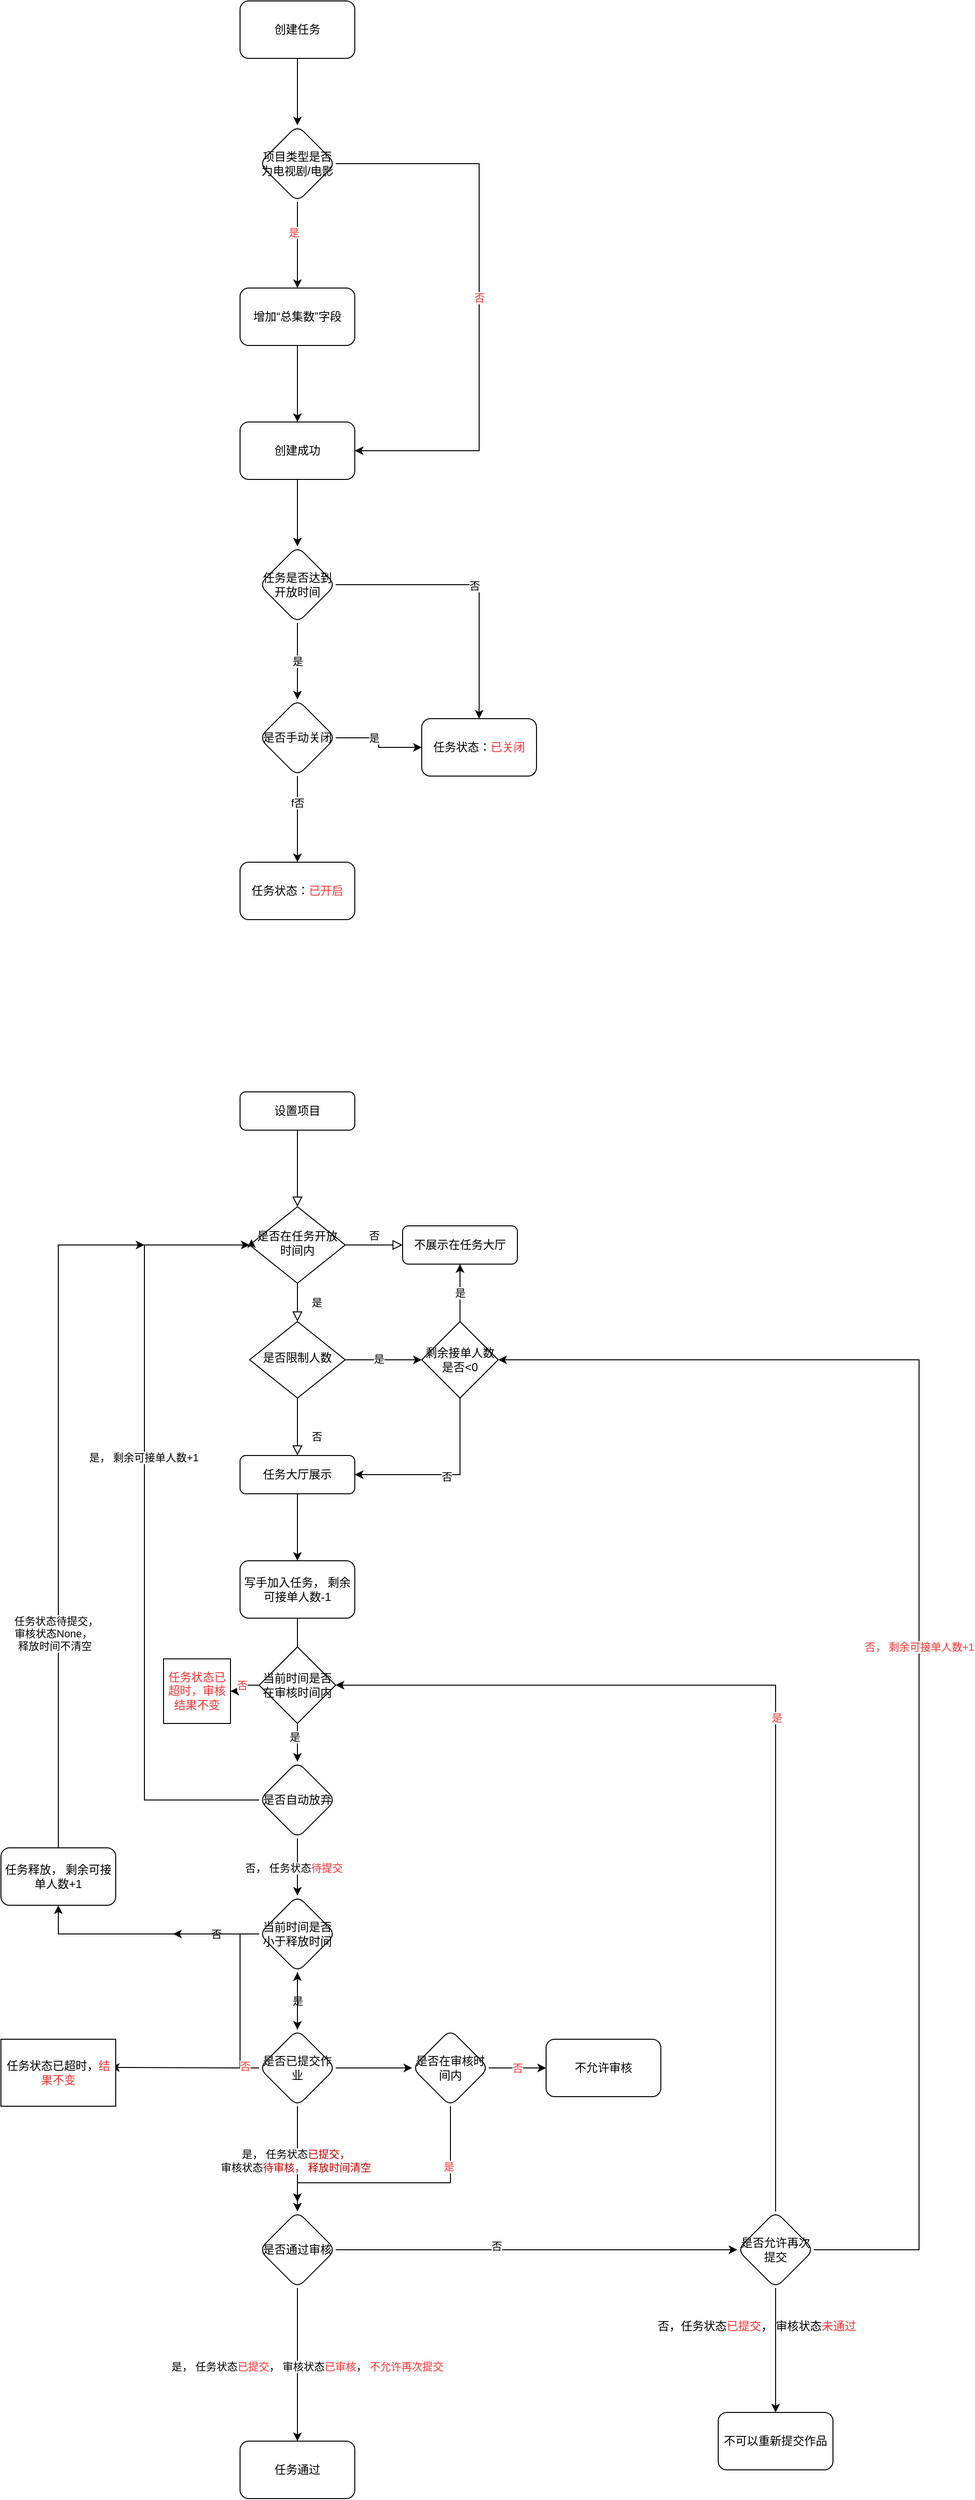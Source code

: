 <mxfile version="16.1.0" type="github">
  <diagram id="C5RBs43oDa-KdzZeNtuy" name="Page-1">
    <mxGraphModel dx="1285" dy="1938" grid="1" gridSize="10" guides="1" tooltips="1" connect="1" arrows="1" fold="1" page="1" pageScale="1" pageWidth="827" pageHeight="1169" math="0" shadow="0">
      <root>
        <mxCell id="WIyWlLk6GJQsqaUBKTNV-0" />
        <mxCell id="WIyWlLk6GJQsqaUBKTNV-1" parent="WIyWlLk6GJQsqaUBKTNV-0" />
        <mxCell id="H4f37EzpckaBXg0xdUO8-129" value="" style="endArrow=classic;html=1;rounded=0;fontColor=#FF3333;" edge="1" parent="WIyWlLk6GJQsqaUBKTNV-1">
          <mxGeometry relative="1" as="geometry">
            <mxPoint x="280" y="1070" as="sourcePoint" />
            <mxPoint x="135" y="1069.5" as="targetPoint" />
          </mxGeometry>
        </mxCell>
        <mxCell id="WIyWlLk6GJQsqaUBKTNV-2" value="" style="rounded=0;html=1;jettySize=auto;orthogonalLoop=1;fontSize=11;endArrow=block;endFill=0;endSize=8;strokeWidth=1;shadow=0;labelBackgroundColor=none;edgeStyle=orthogonalEdgeStyle;" parent="WIyWlLk6GJQsqaUBKTNV-1" source="WIyWlLk6GJQsqaUBKTNV-3" target="WIyWlLk6GJQsqaUBKTNV-6" edge="1">
          <mxGeometry relative="1" as="geometry" />
        </mxCell>
        <mxCell id="WIyWlLk6GJQsqaUBKTNV-3" value="设置项目" style="rounded=1;whiteSpace=wrap;html=1;fontSize=12;glass=0;strokeWidth=1;shadow=0;" parent="WIyWlLk6GJQsqaUBKTNV-1" vertex="1">
          <mxGeometry x="270" y="50" width="120" height="40" as="geometry" />
        </mxCell>
        <mxCell id="WIyWlLk6GJQsqaUBKTNV-4" value="是" style="rounded=0;html=1;jettySize=auto;orthogonalLoop=1;fontSize=11;endArrow=block;endFill=0;endSize=8;strokeWidth=1;shadow=0;labelBackgroundColor=none;edgeStyle=orthogonalEdgeStyle;" parent="WIyWlLk6GJQsqaUBKTNV-1" source="WIyWlLk6GJQsqaUBKTNV-6" target="WIyWlLk6GJQsqaUBKTNV-10" edge="1">
          <mxGeometry y="20" relative="1" as="geometry">
            <mxPoint as="offset" />
          </mxGeometry>
        </mxCell>
        <mxCell id="WIyWlLk6GJQsqaUBKTNV-5" value="否" style="edgeStyle=orthogonalEdgeStyle;rounded=0;html=1;jettySize=auto;orthogonalLoop=1;fontSize=11;endArrow=block;endFill=0;endSize=8;strokeWidth=1;shadow=0;labelBackgroundColor=none;" parent="WIyWlLk6GJQsqaUBKTNV-1" source="WIyWlLk6GJQsqaUBKTNV-6" target="WIyWlLk6GJQsqaUBKTNV-7" edge="1">
          <mxGeometry y="10" relative="1" as="geometry">
            <mxPoint as="offset" />
          </mxGeometry>
        </mxCell>
        <mxCell id="WIyWlLk6GJQsqaUBKTNV-6" value="是否在任务开放时间内" style="rhombus;whiteSpace=wrap;html=1;shadow=0;fontFamily=Helvetica;fontSize=12;align=center;strokeWidth=1;spacing=6;spacingTop=-4;" parent="WIyWlLk6GJQsqaUBKTNV-1" vertex="1">
          <mxGeometry x="280" y="170" width="100" height="80" as="geometry" />
        </mxCell>
        <mxCell id="WIyWlLk6GJQsqaUBKTNV-7" value="不展示在任务大厅" style="rounded=1;whiteSpace=wrap;html=1;fontSize=12;glass=0;strokeWidth=1;shadow=0;" parent="WIyWlLk6GJQsqaUBKTNV-1" vertex="1">
          <mxGeometry x="440" y="190" width="120" height="40" as="geometry" />
        </mxCell>
        <mxCell id="WIyWlLk6GJQsqaUBKTNV-8" value="否" style="rounded=0;html=1;jettySize=auto;orthogonalLoop=1;fontSize=11;endArrow=block;endFill=0;endSize=8;strokeWidth=1;shadow=0;labelBackgroundColor=none;edgeStyle=orthogonalEdgeStyle;" parent="WIyWlLk6GJQsqaUBKTNV-1" source="WIyWlLk6GJQsqaUBKTNV-10" target="WIyWlLk6GJQsqaUBKTNV-11" edge="1">
          <mxGeometry x="0.333" y="20" relative="1" as="geometry">
            <mxPoint as="offset" />
          </mxGeometry>
        </mxCell>
        <mxCell id="H4f37EzpckaBXg0xdUO8-9" value="" style="edgeStyle=orthogonalEdgeStyle;rounded=0;orthogonalLoop=1;jettySize=auto;html=1;" edge="1" parent="WIyWlLk6GJQsqaUBKTNV-1" source="WIyWlLk6GJQsqaUBKTNV-10" target="H4f37EzpckaBXg0xdUO8-7">
          <mxGeometry relative="1" as="geometry" />
        </mxCell>
        <mxCell id="H4f37EzpckaBXg0xdUO8-11" value="是" style="edgeLabel;html=1;align=center;verticalAlign=middle;resizable=0;points=[];" vertex="1" connectable="0" parent="H4f37EzpckaBXg0xdUO8-9">
          <mxGeometry x="-0.125" y="1" relative="1" as="geometry">
            <mxPoint as="offset" />
          </mxGeometry>
        </mxCell>
        <mxCell id="WIyWlLk6GJQsqaUBKTNV-10" value="是否限制人数" style="rhombus;whiteSpace=wrap;html=1;shadow=0;fontFamily=Helvetica;fontSize=12;align=center;strokeWidth=1;spacing=6;spacingTop=-4;" parent="WIyWlLk6GJQsqaUBKTNV-1" vertex="1">
          <mxGeometry x="280" y="290" width="100" height="80" as="geometry" />
        </mxCell>
        <mxCell id="H4f37EzpckaBXg0xdUO8-15" value="" style="edgeStyle=orthogonalEdgeStyle;rounded=0;orthogonalLoop=1;jettySize=auto;html=1;" edge="1" parent="WIyWlLk6GJQsqaUBKTNV-1" source="WIyWlLk6GJQsqaUBKTNV-11" target="H4f37EzpckaBXg0xdUO8-14">
          <mxGeometry relative="1" as="geometry" />
        </mxCell>
        <mxCell id="WIyWlLk6GJQsqaUBKTNV-11" value="任务大厅展示" style="rounded=1;whiteSpace=wrap;html=1;fontSize=12;glass=0;strokeWidth=1;shadow=0;" parent="WIyWlLk6GJQsqaUBKTNV-1" vertex="1">
          <mxGeometry x="270" y="430" width="120" height="40" as="geometry" />
        </mxCell>
        <mxCell id="H4f37EzpckaBXg0xdUO8-10" value="是" style="edgeStyle=orthogonalEdgeStyle;rounded=0;orthogonalLoop=1;jettySize=auto;html=1;" edge="1" parent="WIyWlLk6GJQsqaUBKTNV-1" source="H4f37EzpckaBXg0xdUO8-7" target="WIyWlLk6GJQsqaUBKTNV-7">
          <mxGeometry relative="1" as="geometry" />
        </mxCell>
        <mxCell id="H4f37EzpckaBXg0xdUO8-12" style="edgeStyle=orthogonalEdgeStyle;rounded=0;orthogonalLoop=1;jettySize=auto;html=1;entryX=1;entryY=0.5;entryDx=0;entryDy=0;" edge="1" parent="WIyWlLk6GJQsqaUBKTNV-1" source="H4f37EzpckaBXg0xdUO8-7" target="WIyWlLk6GJQsqaUBKTNV-11">
          <mxGeometry relative="1" as="geometry">
            <Array as="points">
              <mxPoint x="500" y="450" />
            </Array>
          </mxGeometry>
        </mxCell>
        <mxCell id="H4f37EzpckaBXg0xdUO8-13" value="否" style="edgeLabel;html=1;align=center;verticalAlign=middle;resizable=0;points=[];" vertex="1" connectable="0" parent="H4f37EzpckaBXg0xdUO8-12">
          <mxGeometry x="-0.011" y="2" relative="1" as="geometry">
            <mxPoint as="offset" />
          </mxGeometry>
        </mxCell>
        <mxCell id="H4f37EzpckaBXg0xdUO8-7" value="剩余接单人数是否&amp;lt;0" style="rhombus;whiteSpace=wrap;html=1;" vertex="1" parent="WIyWlLk6GJQsqaUBKTNV-1">
          <mxGeometry x="460" y="290" width="80" height="80" as="geometry" />
        </mxCell>
        <mxCell id="H4f37EzpckaBXg0xdUO8-22" value="" style="edgeStyle=orthogonalEdgeStyle;rounded=0;orthogonalLoop=1;jettySize=auto;html=1;startArrow=none;" edge="1" parent="WIyWlLk6GJQsqaUBKTNV-1" source="H4f37EzpckaBXg0xdUO8-86" target="H4f37EzpckaBXg0xdUO8-21">
          <mxGeometry relative="1" as="geometry" />
        </mxCell>
        <mxCell id="H4f37EzpckaBXg0xdUO8-88" value="是" style="edgeLabel;html=1;align=center;verticalAlign=middle;resizable=0;points=[];fontColor=#000000;" vertex="1" connectable="0" parent="H4f37EzpckaBXg0xdUO8-22">
          <mxGeometry x="-0.3" y="-3" relative="1" as="geometry">
            <mxPoint as="offset" />
          </mxGeometry>
        </mxCell>
        <mxCell id="H4f37EzpckaBXg0xdUO8-14" value="写手加入任务， 剩余可接单人数-1" style="whiteSpace=wrap;html=1;rounded=1;glass=0;strokeWidth=1;shadow=0;" vertex="1" parent="WIyWlLk6GJQsqaUBKTNV-1">
          <mxGeometry x="270" y="540" width="120" height="60" as="geometry" />
        </mxCell>
        <mxCell id="H4f37EzpckaBXg0xdUO8-31" value="" style="edgeStyle=orthogonalEdgeStyle;rounded=0;orthogonalLoop=1;jettySize=auto;html=1;entryX=0;entryY=0.5;entryDx=0;entryDy=0;" edge="1" parent="WIyWlLk6GJQsqaUBKTNV-1" source="H4f37EzpckaBXg0xdUO8-21" target="WIyWlLk6GJQsqaUBKTNV-6">
          <mxGeometry relative="1" as="geometry">
            <mxPoint x="150" y="220" as="targetPoint" />
            <Array as="points">
              <mxPoint x="170" y="790" />
              <mxPoint x="170" y="210" />
            </Array>
          </mxGeometry>
        </mxCell>
        <mxCell id="H4f37EzpckaBXg0xdUO8-32" value="是， 剩余可接单人数+1" style="edgeLabel;html=1;align=center;verticalAlign=middle;resizable=0;points=[];" vertex="1" connectable="0" parent="H4f37EzpckaBXg0xdUO8-31">
          <mxGeometry x="0.181" y="1" relative="1" as="geometry">
            <mxPoint as="offset" />
          </mxGeometry>
        </mxCell>
        <mxCell id="H4f37EzpckaBXg0xdUO8-34" value="" style="edgeStyle=orthogonalEdgeStyle;rounded=0;orthogonalLoop=1;jettySize=auto;html=1;fontColor=#FF3333;" edge="1" parent="WIyWlLk6GJQsqaUBKTNV-1" source="H4f37EzpckaBXg0xdUO8-21" target="H4f37EzpckaBXg0xdUO8-33">
          <mxGeometry relative="1" as="geometry" />
        </mxCell>
        <mxCell id="H4f37EzpckaBXg0xdUO8-35" value="&lt;span style=&quot;color: rgb(0 , 0 , 0)&quot;&gt;否， 任务状态&lt;/span&gt;&lt;font color=&quot;#ff3333&quot;&gt;待提交&lt;/font&gt;" style="edgeLabel;html=1;align=center;verticalAlign=middle;resizable=0;points=[];fontColor=#FF3333;" vertex="1" connectable="0" parent="H4f37EzpckaBXg0xdUO8-34">
          <mxGeometry x="0.025" y="-4" relative="1" as="geometry">
            <mxPoint as="offset" />
          </mxGeometry>
        </mxCell>
        <mxCell id="H4f37EzpckaBXg0xdUO8-21" value="是否自动放弃" style="rhombus;whiteSpace=wrap;html=1;rounded=1;glass=0;strokeWidth=1;shadow=0;" vertex="1" parent="WIyWlLk6GJQsqaUBKTNV-1">
          <mxGeometry x="290" y="750" width="80" height="80" as="geometry" />
        </mxCell>
        <mxCell id="H4f37EzpckaBXg0xdUO8-27" style="edgeStyle=orthogonalEdgeStyle;rounded=0;orthogonalLoop=1;jettySize=auto;html=1;exitX=0;exitY=0.5;exitDx=0;exitDy=0;entryX=0.02;entryY=0.425;entryDx=0;entryDy=0;entryPerimeter=0;" edge="1" parent="WIyWlLk6GJQsqaUBKTNV-1" source="WIyWlLk6GJQsqaUBKTNV-6" target="WIyWlLk6GJQsqaUBKTNV-6">
          <mxGeometry relative="1" as="geometry" />
        </mxCell>
        <mxCell id="H4f37EzpckaBXg0xdUO8-47" value="是" style="edgeStyle=orthogonalEdgeStyle;rounded=0;orthogonalLoop=1;jettySize=auto;html=1;fontColor=#000000;" edge="1" parent="WIyWlLk6GJQsqaUBKTNV-1" source="H4f37EzpckaBXg0xdUO8-33" target="H4f37EzpckaBXg0xdUO8-46">
          <mxGeometry relative="1" as="geometry" />
        </mxCell>
        <mxCell id="H4f37EzpckaBXg0xdUO8-63" value="" style="edgeStyle=orthogonalEdgeStyle;rounded=0;orthogonalLoop=1;jettySize=auto;html=1;fontColor=#000000;entryX=0.5;entryY=1;entryDx=0;entryDy=0;" edge="1" parent="WIyWlLk6GJQsqaUBKTNV-1" source="H4f37EzpckaBXg0xdUO8-33" target="H4f37EzpckaBXg0xdUO8-62">
          <mxGeometry relative="1" as="geometry">
            <mxPoint x="200" y="1070" as="targetPoint" />
            <Array as="points">
              <mxPoint x="80" y="930" />
            </Array>
          </mxGeometry>
        </mxCell>
        <mxCell id="H4f37EzpckaBXg0xdUO8-71" value="否" style="edgeLabel;html=1;align=center;verticalAlign=middle;resizable=0;points=[];fontColor=#000000;" vertex="1" connectable="0" parent="H4f37EzpckaBXg0xdUO8-63">
          <mxGeometry x="-0.624" relative="1" as="geometry">
            <mxPoint as="offset" />
          </mxGeometry>
        </mxCell>
        <mxCell id="H4f37EzpckaBXg0xdUO8-33" value="当前时间是否小于释放时间" style="rhombus;whiteSpace=wrap;html=1;rounded=1;glass=0;strokeWidth=1;shadow=0;" vertex="1" parent="WIyWlLk6GJQsqaUBKTNV-1">
          <mxGeometry x="290" y="890" width="80" height="80" as="geometry" />
        </mxCell>
        <mxCell id="H4f37EzpckaBXg0xdUO8-52" value="" style="edgeStyle=orthogonalEdgeStyle;rounded=0;orthogonalLoop=1;jettySize=auto;html=1;fontColor=#CC0000;" edge="1" parent="WIyWlLk6GJQsqaUBKTNV-1" source="H4f37EzpckaBXg0xdUO8-46" target="H4f37EzpckaBXg0xdUO8-51">
          <mxGeometry relative="1" as="geometry" />
        </mxCell>
        <mxCell id="H4f37EzpckaBXg0xdUO8-53" value="&lt;span style=&quot;color: rgb(0 , 0 , 0)&quot;&gt;是， 任务状态&lt;/span&gt;&lt;font color=&quot;#cc0000&quot;&gt;已提交， &lt;br&gt;&lt;/font&gt;&lt;font color=&quot;#000000&quot;&gt;审核状态&lt;/font&gt;&lt;font color=&quot;#cc0000&quot;&gt;待审核， 释放时间清空&lt;/font&gt;" style="edgeLabel;html=1;align=center;verticalAlign=middle;resizable=0;points=[];fontColor=#CC0000;" vertex="1" connectable="0" parent="H4f37EzpckaBXg0xdUO8-52">
          <mxGeometry x="0.025" y="-2" relative="1" as="geometry">
            <mxPoint as="offset" />
          </mxGeometry>
        </mxCell>
        <mxCell id="H4f37EzpckaBXg0xdUO8-69" value="" style="edgeStyle=orthogonalEdgeStyle;rounded=0;orthogonalLoop=1;jettySize=auto;html=1;fontColor=#000000;" edge="1" parent="WIyWlLk6GJQsqaUBKTNV-1" source="H4f37EzpckaBXg0xdUO8-46">
          <mxGeometry relative="1" as="geometry">
            <mxPoint x="200" y="930" as="targetPoint" />
            <Array as="points">
              <mxPoint x="270" y="1070" />
              <mxPoint x="270" y="930" />
            </Array>
          </mxGeometry>
        </mxCell>
        <mxCell id="H4f37EzpckaBXg0xdUO8-124" value="否" style="edgeLabel;html=1;align=center;verticalAlign=middle;resizable=0;points=[];fontColor=#FF3333;" vertex="1" connectable="0" parent="H4f37EzpckaBXg0xdUO8-69">
          <mxGeometry x="-0.87" y="-2" relative="1" as="geometry">
            <mxPoint as="offset" />
          </mxGeometry>
        </mxCell>
        <mxCell id="H4f37EzpckaBXg0xdUO8-135" value="" style="edgeStyle=orthogonalEdgeStyle;rounded=0;orthogonalLoop=1;jettySize=auto;html=1;fontColor=#FF3333;" edge="1" parent="WIyWlLk6GJQsqaUBKTNV-1" source="H4f37EzpckaBXg0xdUO8-46" target="H4f37EzpckaBXg0xdUO8-33">
          <mxGeometry relative="1" as="geometry" />
        </mxCell>
        <mxCell id="H4f37EzpckaBXg0xdUO8-148" value="" style="edgeStyle=orthogonalEdgeStyle;rounded=0;orthogonalLoop=1;jettySize=auto;html=1;fontColor=#FF3333;" edge="1" parent="WIyWlLk6GJQsqaUBKTNV-1" source="H4f37EzpckaBXg0xdUO8-46" target="H4f37EzpckaBXg0xdUO8-147">
          <mxGeometry relative="1" as="geometry" />
        </mxCell>
        <mxCell id="H4f37EzpckaBXg0xdUO8-46" value="是否已提交作业" style="rhombus;whiteSpace=wrap;html=1;rounded=1;glass=0;strokeWidth=1;shadow=0;" vertex="1" parent="WIyWlLk6GJQsqaUBKTNV-1">
          <mxGeometry x="290" y="1030" width="80" height="80" as="geometry" />
        </mxCell>
        <mxCell id="H4f37EzpckaBXg0xdUO8-57" value="" style="edgeStyle=orthogonalEdgeStyle;rounded=0;orthogonalLoop=1;jettySize=auto;html=1;fontColor=#000000;" edge="1" parent="WIyWlLk6GJQsqaUBKTNV-1" source="H4f37EzpckaBXg0xdUO8-51" target="H4f37EzpckaBXg0xdUO8-56">
          <mxGeometry relative="1" as="geometry" />
        </mxCell>
        <mxCell id="H4f37EzpckaBXg0xdUO8-58" value="是， 任务状态&lt;font color=&quot;#ff3333&quot;&gt;已提交&lt;/font&gt;， 审核状态&lt;font color=&quot;#ff3333&quot;&gt;已审核&lt;/font&gt;， &lt;font color=&quot;#ff3333&quot;&gt;不允许再次提交&lt;/font&gt;" style="edgeLabel;html=1;align=center;verticalAlign=middle;resizable=0;points=[];fontColor=#000000;" vertex="1" connectable="0" parent="H4f37EzpckaBXg0xdUO8-57">
          <mxGeometry x="0.022" y="-3" relative="1" as="geometry">
            <mxPoint x="13" as="offset" />
          </mxGeometry>
        </mxCell>
        <mxCell id="H4f37EzpckaBXg0xdUO8-77" value="" style="edgeStyle=orthogonalEdgeStyle;rounded=0;orthogonalLoop=1;jettySize=auto;html=1;fontColor=#000000;" edge="1" parent="WIyWlLk6GJQsqaUBKTNV-1" source="H4f37EzpckaBXg0xdUO8-51" target="H4f37EzpckaBXg0xdUO8-76">
          <mxGeometry relative="1" as="geometry" />
        </mxCell>
        <mxCell id="H4f37EzpckaBXg0xdUO8-78" value="否" style="edgeLabel;html=1;align=center;verticalAlign=middle;resizable=0;points=[];fontColor=#000000;" vertex="1" connectable="0" parent="H4f37EzpckaBXg0xdUO8-77">
          <mxGeometry x="-0.2" y="4" relative="1" as="geometry">
            <mxPoint as="offset" />
          </mxGeometry>
        </mxCell>
        <mxCell id="H4f37EzpckaBXg0xdUO8-51" value="是否通过审核" style="rhombus;whiteSpace=wrap;html=1;rounded=1;glass=0;strokeWidth=1;shadow=0;" vertex="1" parent="WIyWlLk6GJQsqaUBKTNV-1">
          <mxGeometry x="290" y="1220" width="80" height="80" as="geometry" />
        </mxCell>
        <mxCell id="H4f37EzpckaBXg0xdUO8-56" value="任务通过" style="whiteSpace=wrap;html=1;rounded=1;glass=0;strokeWidth=1;shadow=0;" vertex="1" parent="WIyWlLk6GJQsqaUBKTNV-1">
          <mxGeometry x="270" y="1460" width="120" height="60" as="geometry" />
        </mxCell>
        <mxCell id="H4f37EzpckaBXg0xdUO8-65" value="" style="edgeStyle=orthogonalEdgeStyle;rounded=0;orthogonalLoop=1;jettySize=auto;html=1;fontColor=#000000;" edge="1" parent="WIyWlLk6GJQsqaUBKTNV-1" source="H4f37EzpckaBXg0xdUO8-62">
          <mxGeometry relative="1" as="geometry">
            <mxPoint x="170" y="210" as="targetPoint" />
            <Array as="points">
              <mxPoint x="80" y="210" />
            </Array>
          </mxGeometry>
        </mxCell>
        <mxCell id="H4f37EzpckaBXg0xdUO8-66" value="&amp;nbsp;任务状态待提交， &lt;br&gt;审核状态None，&amp;nbsp;&lt;br&gt;释放时间不清空" style="edgeLabel;html=1;align=center;verticalAlign=middle;resizable=0;points=[];fontColor=#000000;" vertex="1" connectable="0" parent="H4f37EzpckaBXg0xdUO8-65">
          <mxGeometry x="-0.378" y="4" relative="1" as="geometry">
            <mxPoint as="offset" />
          </mxGeometry>
        </mxCell>
        <mxCell id="H4f37EzpckaBXg0xdUO8-62" value="任务释放， 剩余可接单人数+1" style="whiteSpace=wrap;html=1;rounded=1;glass=0;strokeWidth=1;shadow=0;" vertex="1" parent="WIyWlLk6GJQsqaUBKTNV-1">
          <mxGeometry x="20" y="840" width="120" height="60" as="geometry" />
        </mxCell>
        <mxCell id="H4f37EzpckaBXg0xdUO8-80" value="" style="edgeStyle=orthogonalEdgeStyle;rounded=0;orthogonalLoop=1;jettySize=auto;html=1;fontColor=#000000;" edge="1" parent="WIyWlLk6GJQsqaUBKTNV-1" source="H4f37EzpckaBXg0xdUO8-76" target="H4f37EzpckaBXg0xdUO8-79">
          <mxGeometry relative="1" as="geometry" />
        </mxCell>
        <mxCell id="H4f37EzpckaBXg0xdUO8-137" value="" style="edgeStyle=orthogonalEdgeStyle;rounded=0;orthogonalLoop=1;jettySize=auto;html=1;fontColor=#FF3333;entryX=1;entryY=0.5;entryDx=0;entryDy=0;" edge="1" parent="WIyWlLk6GJQsqaUBKTNV-1" source="H4f37EzpckaBXg0xdUO8-76" target="H4f37EzpckaBXg0xdUO8-86">
          <mxGeometry relative="1" as="geometry">
            <mxPoint x="830" y="1130" as="targetPoint" />
            <Array as="points">
              <mxPoint x="830" y="670" />
            </Array>
          </mxGeometry>
        </mxCell>
        <mxCell id="H4f37EzpckaBXg0xdUO8-138" value="是" style="edgeLabel;html=1;align=center;verticalAlign=middle;resizable=0;points=[];fontColor=#FF3333;" vertex="1" connectable="0" parent="H4f37EzpckaBXg0xdUO8-137">
          <mxGeometry x="0.022" y="-1" relative="1" as="geometry">
            <mxPoint as="offset" />
          </mxGeometry>
        </mxCell>
        <mxCell id="H4f37EzpckaBXg0xdUO8-146" value="否， 剩余可接单人数+1" style="edgeStyle=orthogonalEdgeStyle;rounded=0;orthogonalLoop=1;jettySize=auto;html=1;fontColor=#FF3333;entryX=1;entryY=0.5;entryDx=0;entryDy=0;" edge="1" parent="WIyWlLk6GJQsqaUBKTNV-1" source="H4f37EzpckaBXg0xdUO8-76" target="H4f37EzpckaBXg0xdUO8-7">
          <mxGeometry relative="1" as="geometry">
            <mxPoint x="930" y="1260" as="targetPoint" />
            <Array as="points">
              <mxPoint x="980" y="1260" />
              <mxPoint x="980" y="330" />
            </Array>
          </mxGeometry>
        </mxCell>
        <mxCell id="H4f37EzpckaBXg0xdUO8-76" value="是否允许再次提交" style="rhombus;whiteSpace=wrap;html=1;rounded=1;glass=0;strokeWidth=1;shadow=0;" vertex="1" parent="WIyWlLk6GJQsqaUBKTNV-1">
          <mxGeometry x="790" y="1220" width="80" height="80" as="geometry" />
        </mxCell>
        <mxCell id="H4f37EzpckaBXg0xdUO8-79" value="不可以重新提交作品" style="whiteSpace=wrap;html=1;rounded=1;glass=0;strokeWidth=1;shadow=0;" vertex="1" parent="WIyWlLk6GJQsqaUBKTNV-1">
          <mxGeometry x="770" y="1430" width="120" height="60" as="geometry" />
        </mxCell>
        <mxCell id="H4f37EzpckaBXg0xdUO8-81" value="否，&lt;span&gt;任务状态&lt;/span&gt;&lt;font color=&quot;#ff3333&quot;&gt;已提交&lt;/font&gt;&lt;span&gt;， 审核状态&lt;/span&gt;&lt;font color=&quot;#ff3333&quot;&gt;未通过&lt;/font&gt;" style="text;html=1;align=center;verticalAlign=middle;resizable=0;points=[];autosize=1;strokeColor=none;fillColor=none;fontColor=#000000;" vertex="1" parent="WIyWlLk6GJQsqaUBKTNV-1">
          <mxGeometry x="700" y="1330" width="220" height="20" as="geometry" />
        </mxCell>
        <mxCell id="H4f37EzpckaBXg0xdUO8-144" value="否" style="edgeStyle=orthogonalEdgeStyle;rounded=0;orthogonalLoop=1;jettySize=auto;html=1;fontColor=#FF3333;" edge="1" parent="WIyWlLk6GJQsqaUBKTNV-1" source="H4f37EzpckaBXg0xdUO8-86" target="H4f37EzpckaBXg0xdUO8-143">
          <mxGeometry relative="1" as="geometry" />
        </mxCell>
        <mxCell id="H4f37EzpckaBXg0xdUO8-86" value="&lt;font color=&quot;#000000&quot;&gt;当前时间是否在审核时间内&lt;/font&gt;" style="rhombus;whiteSpace=wrap;html=1;fontColor=#FF3333;" vertex="1" parent="WIyWlLk6GJQsqaUBKTNV-1">
          <mxGeometry x="290" y="630" width="80" height="80" as="geometry" />
        </mxCell>
        <mxCell id="H4f37EzpckaBXg0xdUO8-87" value="" style="edgeStyle=orthogonalEdgeStyle;rounded=0;orthogonalLoop=1;jettySize=auto;html=1;endArrow=none;" edge="1" parent="WIyWlLk6GJQsqaUBKTNV-1" source="H4f37EzpckaBXg0xdUO8-14" target="H4f37EzpckaBXg0xdUO8-86">
          <mxGeometry relative="1" as="geometry">
            <mxPoint x="330" y="600" as="sourcePoint" />
            <mxPoint x="330" y="710" as="targetPoint" />
          </mxGeometry>
        </mxCell>
        <mxCell id="H4f37EzpckaBXg0xdUO8-122" value="&lt;span style=&quot;color: rgb(0 , 0 , 0)&quot;&gt;任务状态已超时，&lt;/span&gt;结果不变" style="whiteSpace=wrap;html=1;fontColor=#FF3333;" vertex="1" parent="WIyWlLk6GJQsqaUBKTNV-1">
          <mxGeometry x="20" y="1040" width="120" height="70" as="geometry" />
        </mxCell>
        <mxCell id="H4f37EzpckaBXg0xdUO8-143" value="任务状态已超时，审核结果不变" style="whiteSpace=wrap;html=1;fontColor=#FF3333;" vertex="1" parent="WIyWlLk6GJQsqaUBKTNV-1">
          <mxGeometry x="190" y="642.5" width="70" height="67.5" as="geometry" />
        </mxCell>
        <mxCell id="H4f37EzpckaBXg0xdUO8-150" value="" style="edgeStyle=orthogonalEdgeStyle;rounded=0;orthogonalLoop=1;jettySize=auto;html=1;fontColor=#FF3333;" edge="1" parent="WIyWlLk6GJQsqaUBKTNV-1" source="H4f37EzpckaBXg0xdUO8-147">
          <mxGeometry relative="1" as="geometry">
            <mxPoint x="330" y="1210" as="targetPoint" />
            <Array as="points">
              <mxPoint x="490" y="1190" />
              <mxPoint x="330" y="1190" />
            </Array>
          </mxGeometry>
        </mxCell>
        <mxCell id="H4f37EzpckaBXg0xdUO8-151" value="是" style="edgeLabel;html=1;align=center;verticalAlign=middle;resizable=0;points=[];fontColor=#FF3333;" vertex="1" connectable="0" parent="H4f37EzpckaBXg0xdUO8-150">
          <mxGeometry x="-0.52" y="-2" relative="1" as="geometry">
            <mxPoint as="offset" />
          </mxGeometry>
        </mxCell>
        <mxCell id="H4f37EzpckaBXg0xdUO8-153" value="否" style="edgeStyle=orthogonalEdgeStyle;rounded=0;orthogonalLoop=1;jettySize=auto;html=1;fontColor=#FF3333;" edge="1" parent="WIyWlLk6GJQsqaUBKTNV-1" source="H4f37EzpckaBXg0xdUO8-147" target="H4f37EzpckaBXg0xdUO8-152">
          <mxGeometry relative="1" as="geometry" />
        </mxCell>
        <mxCell id="H4f37EzpckaBXg0xdUO8-147" value="是否在审核时间内" style="rhombus;whiteSpace=wrap;html=1;rounded=1;glass=0;strokeWidth=1;shadow=0;" vertex="1" parent="WIyWlLk6GJQsqaUBKTNV-1">
          <mxGeometry x="450" y="1030" width="80" height="80" as="geometry" />
        </mxCell>
        <mxCell id="H4f37EzpckaBXg0xdUO8-152" value="不允许审核" style="whiteSpace=wrap;html=1;rounded=1;glass=0;strokeWidth=1;shadow=0;" vertex="1" parent="WIyWlLk6GJQsqaUBKTNV-1">
          <mxGeometry x="590" y="1040" width="120" height="60" as="geometry" />
        </mxCell>
        <mxCell id="H4f37EzpckaBXg0xdUO8-160" value="" style="edgeStyle=orthogonalEdgeStyle;rounded=0;orthogonalLoop=1;jettySize=auto;html=1;fontColor=#FF3333;" edge="1" parent="WIyWlLk6GJQsqaUBKTNV-1" source="H4f37EzpckaBXg0xdUO8-155" target="H4f37EzpckaBXg0xdUO8-159">
          <mxGeometry relative="1" as="geometry" />
        </mxCell>
        <mxCell id="H4f37EzpckaBXg0xdUO8-155" value="&lt;span&gt;创建任务&lt;/span&gt;" style="whiteSpace=wrap;html=1;rounded=1;glass=0;strokeWidth=1;shadow=0;" vertex="1" parent="WIyWlLk6GJQsqaUBKTNV-1">
          <mxGeometry x="270" y="-1090" width="120" height="60" as="geometry" />
        </mxCell>
        <mxCell id="H4f37EzpckaBXg0xdUO8-162" value="" style="edgeStyle=orthogonalEdgeStyle;rounded=0;orthogonalLoop=1;jettySize=auto;html=1;fontColor=#FF3333;" edge="1" parent="WIyWlLk6GJQsqaUBKTNV-1" source="H4f37EzpckaBXg0xdUO8-159" target="H4f37EzpckaBXg0xdUO8-161">
          <mxGeometry relative="1" as="geometry" />
        </mxCell>
        <mxCell id="H4f37EzpckaBXg0xdUO8-163" value="是" style="edgeLabel;html=1;align=center;verticalAlign=middle;resizable=0;points=[];fontColor=#FF3333;" vertex="1" connectable="0" parent="H4f37EzpckaBXg0xdUO8-162">
          <mxGeometry x="-0.289" y="-4" relative="1" as="geometry">
            <mxPoint as="offset" />
          </mxGeometry>
        </mxCell>
        <mxCell id="H4f37EzpckaBXg0xdUO8-167" value="否" style="edgeStyle=orthogonalEdgeStyle;rounded=0;orthogonalLoop=1;jettySize=auto;html=1;fontColor=#FF3333;entryX=1;entryY=0.5;entryDx=0;entryDy=0;" edge="1" parent="WIyWlLk6GJQsqaUBKTNV-1" source="H4f37EzpckaBXg0xdUO8-159" target="H4f37EzpckaBXg0xdUO8-168">
          <mxGeometry relative="1" as="geometry">
            <mxPoint x="520" y="-660" as="targetPoint" />
            <Array as="points">
              <mxPoint x="520" y="-920" />
              <mxPoint x="520" y="-620" />
            </Array>
          </mxGeometry>
        </mxCell>
        <mxCell id="H4f37EzpckaBXg0xdUO8-159" value="项目类型是否为电视剧/电影" style="rhombus;whiteSpace=wrap;html=1;rounded=1;glass=0;strokeWidth=1;shadow=0;" vertex="1" parent="WIyWlLk6GJQsqaUBKTNV-1">
          <mxGeometry x="290" y="-960" width="80" height="80" as="geometry" />
        </mxCell>
        <mxCell id="H4f37EzpckaBXg0xdUO8-169" value="" style="edgeStyle=orthogonalEdgeStyle;rounded=0;orthogonalLoop=1;jettySize=auto;html=1;fontColor=#FF3333;" edge="1" parent="WIyWlLk6GJQsqaUBKTNV-1" source="H4f37EzpckaBXg0xdUO8-161" target="H4f37EzpckaBXg0xdUO8-168">
          <mxGeometry relative="1" as="geometry" />
        </mxCell>
        <mxCell id="H4f37EzpckaBXg0xdUO8-161" value="增加“总集数”字段" style="whiteSpace=wrap;html=1;rounded=1;glass=0;strokeWidth=1;shadow=0;" vertex="1" parent="WIyWlLk6GJQsqaUBKTNV-1">
          <mxGeometry x="270" y="-790" width="120" height="60" as="geometry" />
        </mxCell>
        <mxCell id="H4f37EzpckaBXg0xdUO8-175" value="" style="edgeStyle=orthogonalEdgeStyle;rounded=0;orthogonalLoop=1;jettySize=auto;html=1;fontColor=#FF3333;" edge="1" parent="WIyWlLk6GJQsqaUBKTNV-1" source="H4f37EzpckaBXg0xdUO8-168" target="H4f37EzpckaBXg0xdUO8-174">
          <mxGeometry relative="1" as="geometry" />
        </mxCell>
        <mxCell id="H4f37EzpckaBXg0xdUO8-168" value="创建成功" style="whiteSpace=wrap;html=1;rounded=1;glass=0;strokeWidth=1;shadow=0;" vertex="1" parent="WIyWlLk6GJQsqaUBKTNV-1">
          <mxGeometry x="270" y="-650" width="120" height="60" as="geometry" />
        </mxCell>
        <mxCell id="H4f37EzpckaBXg0xdUO8-177" value="&lt;font color=&quot;#000000&quot;&gt;是&lt;/font&gt;" style="edgeStyle=orthogonalEdgeStyle;rounded=0;orthogonalLoop=1;jettySize=auto;html=1;fontColor=#FF3333;" edge="1" parent="WIyWlLk6GJQsqaUBKTNV-1" source="H4f37EzpckaBXg0xdUO8-174" target="H4f37EzpckaBXg0xdUO8-176">
          <mxGeometry relative="1" as="geometry" />
        </mxCell>
        <mxCell id="H4f37EzpckaBXg0xdUO8-179" value="" style="edgeStyle=orthogonalEdgeStyle;rounded=0;orthogonalLoop=1;jettySize=auto;html=1;fontColor=#FF3333;entryX=0.5;entryY=0;entryDx=0;entryDy=0;" edge="1" parent="WIyWlLk6GJQsqaUBKTNV-1" source="H4f37EzpckaBXg0xdUO8-174" target="H4f37EzpckaBXg0xdUO8-184">
          <mxGeometry relative="1" as="geometry">
            <mxPoint x="430" y="-480" as="targetPoint" />
          </mxGeometry>
        </mxCell>
        <mxCell id="H4f37EzpckaBXg0xdUO8-180" value="否" style="edgeLabel;html=1;align=center;verticalAlign=middle;resizable=0;points=[];fontColor=#000000;" vertex="1" connectable="0" parent="H4f37EzpckaBXg0xdUO8-179">
          <mxGeometry y="-1" relative="1" as="geometry">
            <mxPoint as="offset" />
          </mxGeometry>
        </mxCell>
        <mxCell id="H4f37EzpckaBXg0xdUO8-174" value="任务是否达到开放时间" style="rhombus;whiteSpace=wrap;html=1;rounded=1;glass=0;strokeWidth=1;shadow=0;" vertex="1" parent="WIyWlLk6GJQsqaUBKTNV-1">
          <mxGeometry x="290" y="-520" width="80" height="80" as="geometry" />
        </mxCell>
        <mxCell id="H4f37EzpckaBXg0xdUO8-182" value="" style="edgeStyle=orthogonalEdgeStyle;rounded=0;orthogonalLoop=1;jettySize=auto;html=1;fontColor=#000000;" edge="1" parent="WIyWlLk6GJQsqaUBKTNV-1" source="H4f37EzpckaBXg0xdUO8-176" target="H4f37EzpckaBXg0xdUO8-181">
          <mxGeometry relative="1" as="geometry" />
        </mxCell>
        <mxCell id="H4f37EzpckaBXg0xdUO8-183" value="f否" style="edgeLabel;html=1;align=center;verticalAlign=middle;resizable=0;points=[];fontColor=#000000;" vertex="1" connectable="0" parent="H4f37EzpckaBXg0xdUO8-182">
          <mxGeometry x="-0.378" relative="1" as="geometry">
            <mxPoint as="offset" />
          </mxGeometry>
        </mxCell>
        <mxCell id="H4f37EzpckaBXg0xdUO8-185" value="" style="edgeStyle=orthogonalEdgeStyle;rounded=0;orthogonalLoop=1;jettySize=auto;html=1;fontColor=#000000;" edge="1" parent="WIyWlLk6GJQsqaUBKTNV-1" source="H4f37EzpckaBXg0xdUO8-176" target="H4f37EzpckaBXg0xdUO8-184">
          <mxGeometry relative="1" as="geometry" />
        </mxCell>
        <mxCell id="H4f37EzpckaBXg0xdUO8-188" value="是" style="edgeLabel;html=1;align=center;verticalAlign=middle;resizable=0;points=[];fontColor=#000000;" vertex="1" connectable="0" parent="H4f37EzpckaBXg0xdUO8-185">
          <mxGeometry x="-0.2" relative="1" as="geometry">
            <mxPoint as="offset" />
          </mxGeometry>
        </mxCell>
        <mxCell id="H4f37EzpckaBXg0xdUO8-176" value="是否手动关闭" style="rhombus;whiteSpace=wrap;html=1;rounded=1;glass=0;strokeWidth=1;shadow=0;" vertex="1" parent="WIyWlLk6GJQsqaUBKTNV-1">
          <mxGeometry x="290" y="-360" width="80" height="80" as="geometry" />
        </mxCell>
        <mxCell id="H4f37EzpckaBXg0xdUO8-181" value="任务状态：&lt;font color=&quot;#ff3333&quot;&gt;已开启&lt;/font&gt;" style="whiteSpace=wrap;html=1;rounded=1;glass=0;strokeWidth=1;shadow=0;" vertex="1" parent="WIyWlLk6GJQsqaUBKTNV-1">
          <mxGeometry x="270" y="-190" width="120" height="60" as="geometry" />
        </mxCell>
        <mxCell id="H4f37EzpckaBXg0xdUO8-184" value="&lt;span&gt;任务状态：&lt;/span&gt;&lt;font color=&quot;#ff3333&quot;&gt;已关闭&lt;/font&gt;" style="whiteSpace=wrap;html=1;rounded=1;glass=0;strokeWidth=1;shadow=0;" vertex="1" parent="WIyWlLk6GJQsqaUBKTNV-1">
          <mxGeometry x="460" y="-340" width="120" height="60" as="geometry" />
        </mxCell>
      </root>
    </mxGraphModel>
  </diagram>
</mxfile>
